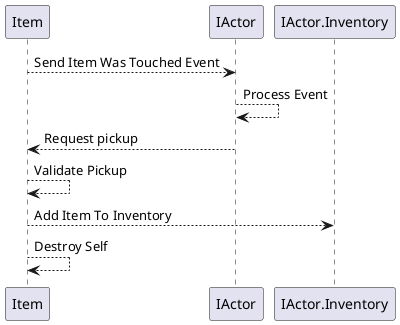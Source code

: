 @startuml ItemPickupSequenceDiagram

Item --> IActor : Send Item Was Touched Event
IActor --> IActor : Process Event
IActor --> Item : Request pickup
Item --> Item : Validate Pickup
Item --> IActor.Inventory : Add Item To Inventory
Item --> Item : Destroy Self

@enduml